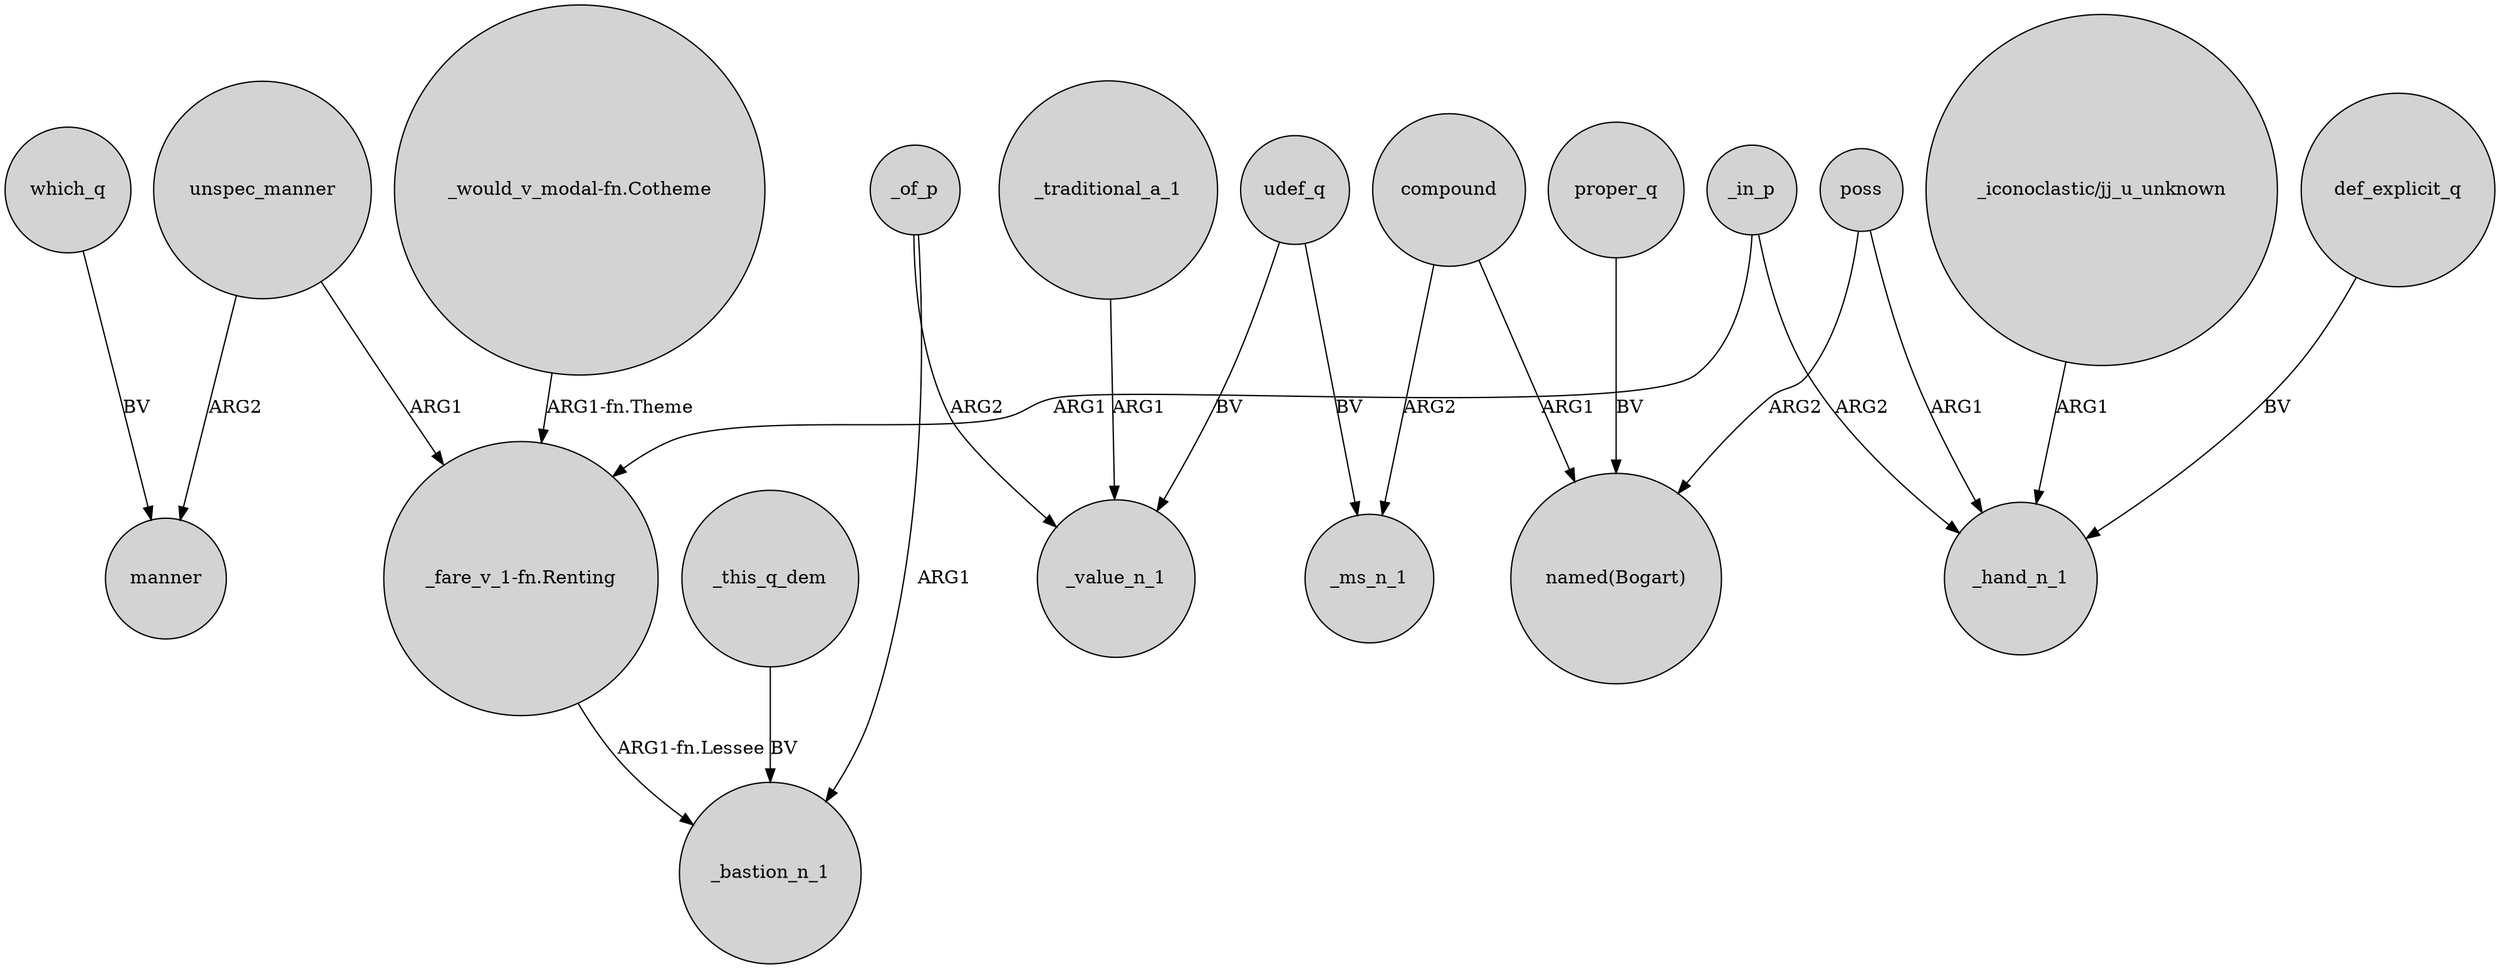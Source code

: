 digraph {
	node [shape=circle style=filled]
	unspec_manner -> manner [label=ARG2]
	compound -> _ms_n_1 [label=ARG2]
	"_fare_v_1-fn.Renting" -> _bastion_n_1 [label="ARG1-fn.Lessee"]
	udef_q -> _value_n_1 [label=BV]
	_this_q_dem -> _bastion_n_1 [label=BV]
	"_iconoclastic/jj_u_unknown" -> _hand_n_1 [label=ARG1]
	_of_p -> _value_n_1 [label=ARG2]
	_traditional_a_1 -> _value_n_1 [label=ARG1]
	unspec_manner -> "_fare_v_1-fn.Renting" [label=ARG1]
	_in_p -> "_fare_v_1-fn.Renting" [label=ARG1]
	_of_p -> _bastion_n_1 [label=ARG1]
	proper_q -> "named(Bogart)" [label=BV]
	def_explicit_q -> _hand_n_1 [label=BV]
	compound -> "named(Bogart)" [label=ARG1]
	udef_q -> _ms_n_1 [label=BV]
	poss -> "named(Bogart)" [label=ARG2]
	which_q -> manner [label=BV]
	_in_p -> _hand_n_1 [label=ARG2]
	poss -> _hand_n_1 [label=ARG1]
	"_would_v_modal-fn.Cotheme" -> "_fare_v_1-fn.Renting" [label="ARG1-fn.Theme"]
}
